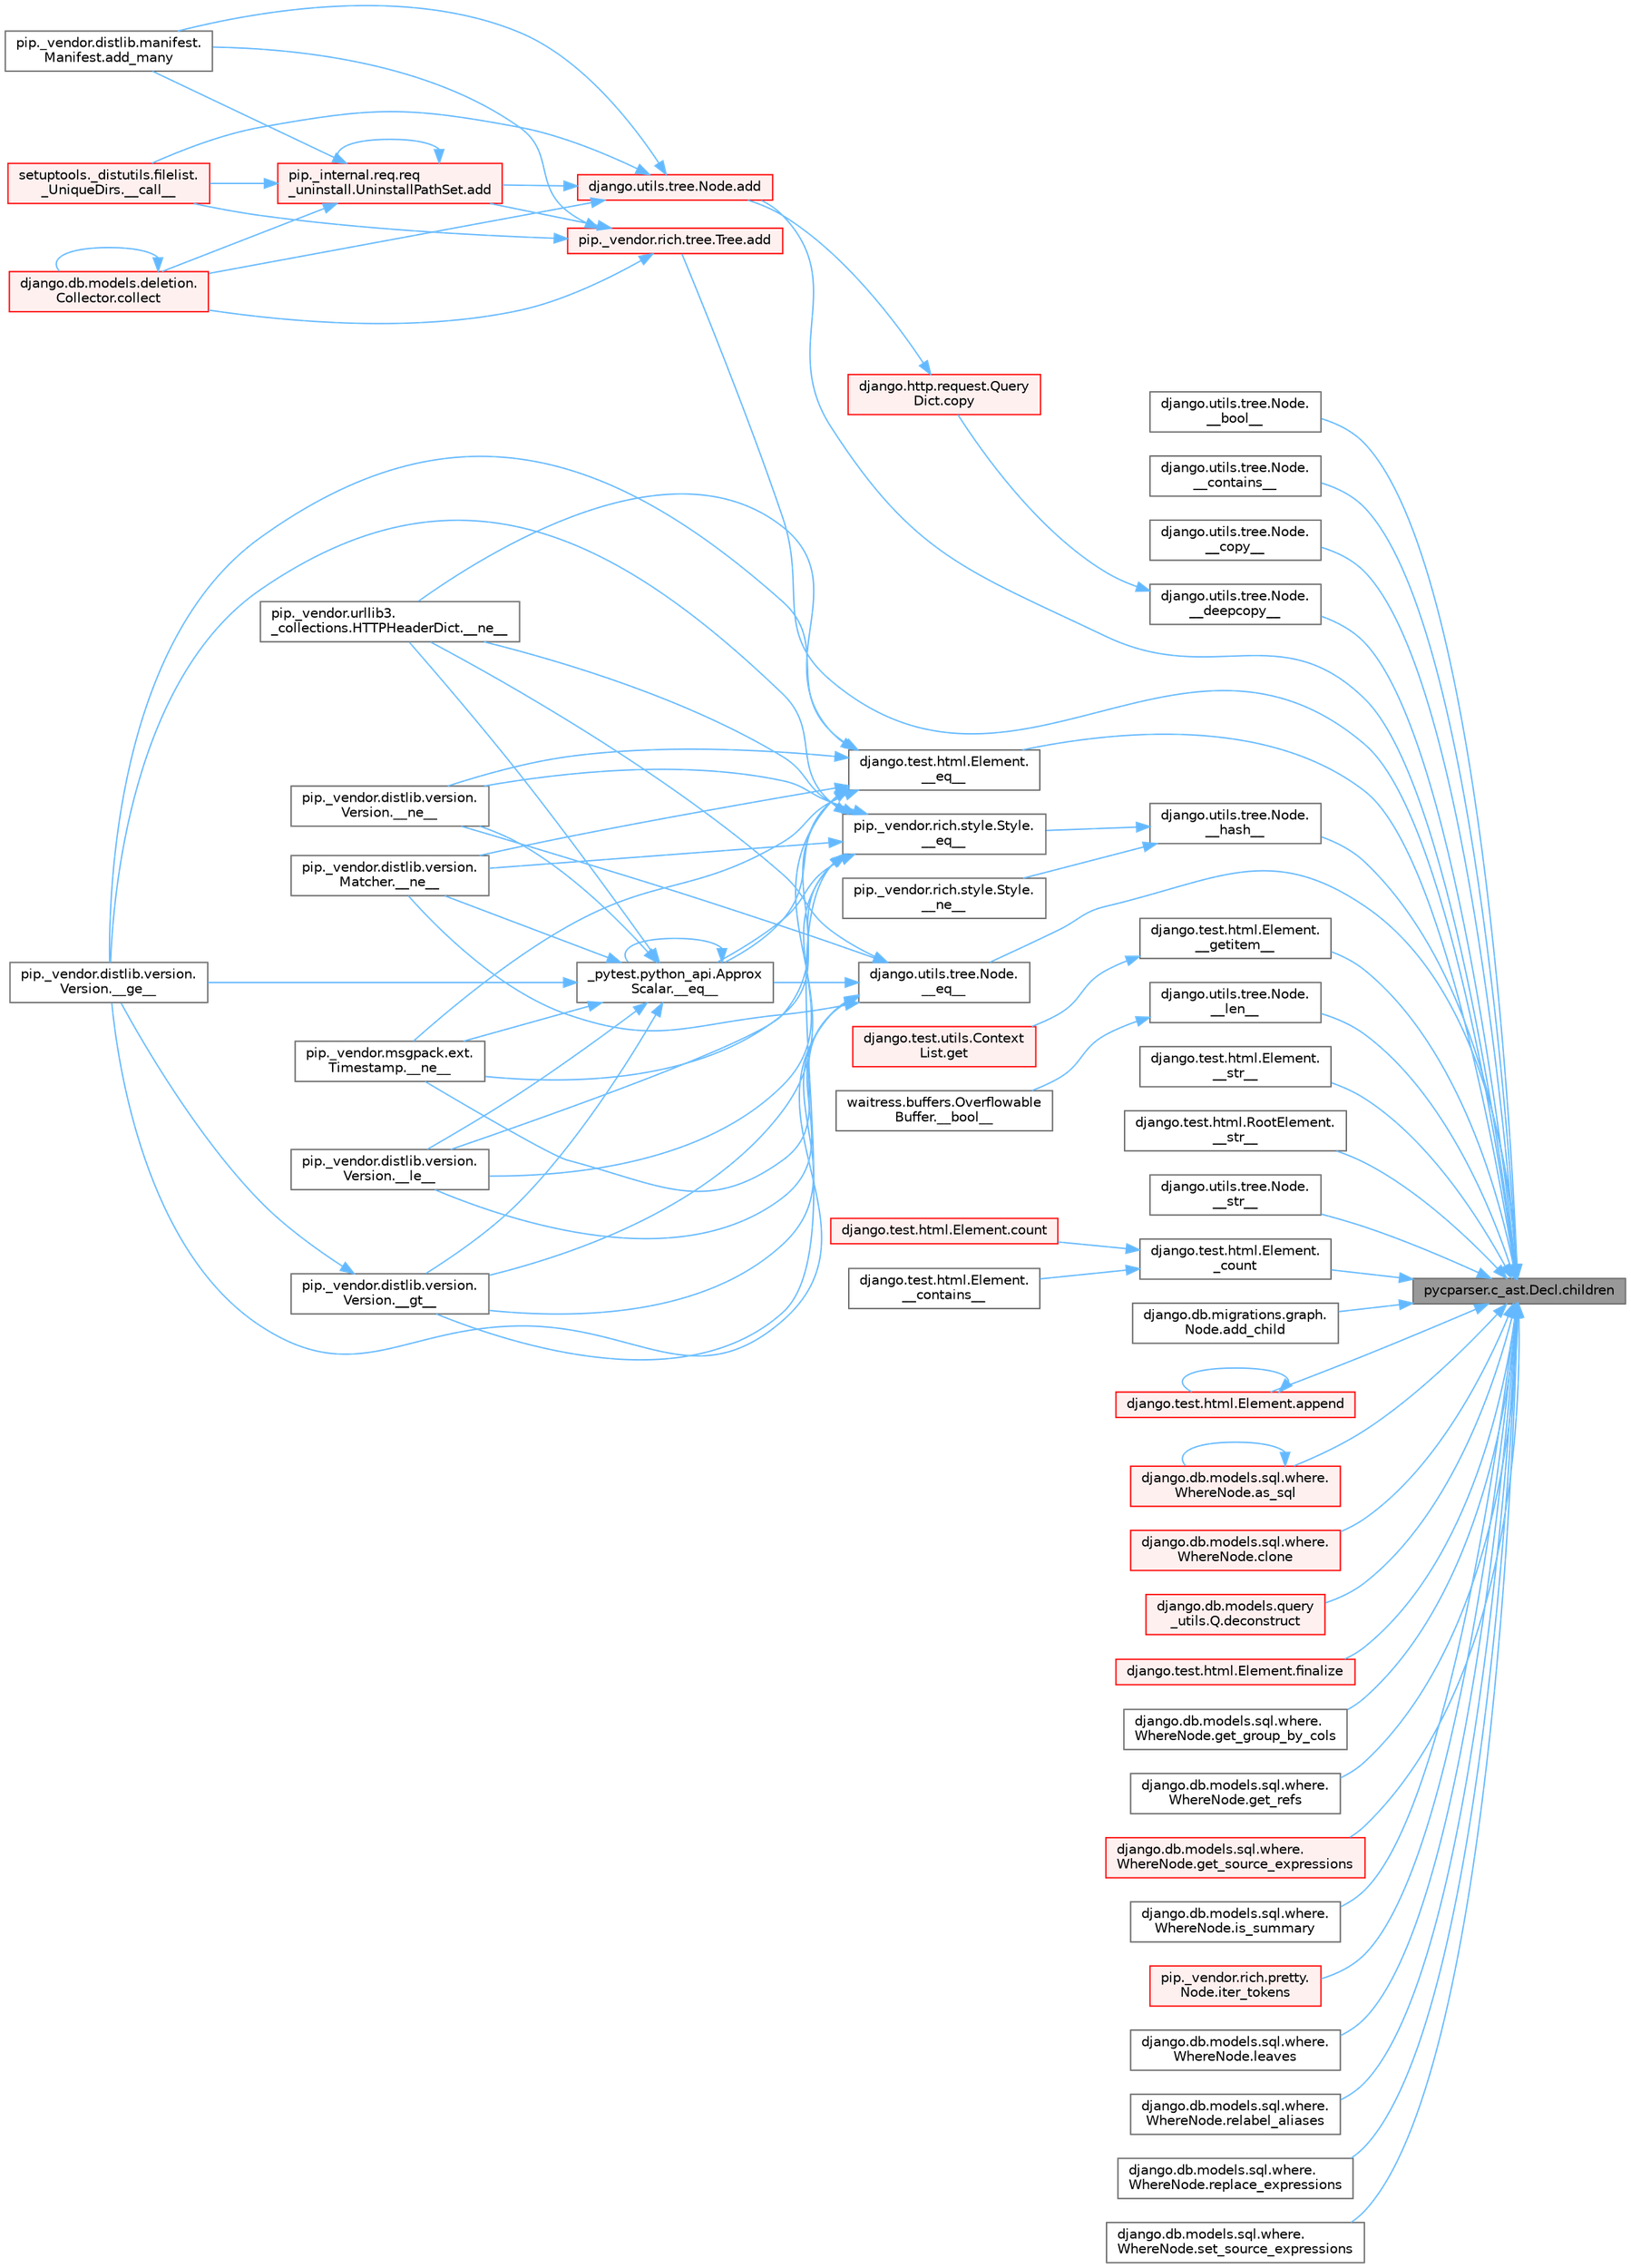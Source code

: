 digraph "pycparser.c_ast.Decl.children"
{
 // LATEX_PDF_SIZE
  bgcolor="transparent";
  edge [fontname=Helvetica,fontsize=10,labelfontname=Helvetica,labelfontsize=10];
  node [fontname=Helvetica,fontsize=10,shape=box,height=0.2,width=0.4];
  rankdir="RL";
  Node1 [id="Node000001",label="pycparser.c_ast.Decl.children",height=0.2,width=0.4,color="gray40", fillcolor="grey60", style="filled", fontcolor="black",tooltip=" "];
  Node1 -> Node2 [id="edge1_Node000001_Node000002",dir="back",color="steelblue1",style="solid",tooltip=" "];
  Node2 [id="Node000002",label="django.utils.tree.Node.\l__bool__",height=0.2,width=0.4,color="grey40", fillcolor="white", style="filled",URL="$classdjango_1_1utils_1_1tree_1_1_node.html#a70a56e9492f929d850eebc44de75e25c",tooltip=" "];
  Node1 -> Node3 [id="edge2_Node000001_Node000003",dir="back",color="steelblue1",style="solid",tooltip=" "];
  Node3 [id="Node000003",label="django.utils.tree.Node.\l__contains__",height=0.2,width=0.4,color="grey40", fillcolor="white", style="filled",URL="$classdjango_1_1utils_1_1tree_1_1_node.html#ab55c47b46f14e5fde108b1c3cf95d93a",tooltip=" "];
  Node1 -> Node4 [id="edge3_Node000001_Node000004",dir="back",color="steelblue1",style="solid",tooltip=" "];
  Node4 [id="Node000004",label="django.utils.tree.Node.\l__copy__",height=0.2,width=0.4,color="grey40", fillcolor="white", style="filled",URL="$classdjango_1_1utils_1_1tree_1_1_node.html#abae878f6b4500b8b241c23d8fac46e63",tooltip=" "];
  Node1 -> Node5 [id="edge4_Node000001_Node000005",dir="back",color="steelblue1",style="solid",tooltip=" "];
  Node5 [id="Node000005",label="django.utils.tree.Node.\l__deepcopy__",height=0.2,width=0.4,color="grey40", fillcolor="white", style="filled",URL="$classdjango_1_1utils_1_1tree_1_1_node.html#a38840c46ded3963808edbeec90765d6b",tooltip=" "];
  Node5 -> Node6 [id="edge5_Node000005_Node000006",dir="back",color="steelblue1",style="solid",tooltip=" "];
  Node6 [id="Node000006",label="django.http.request.Query\lDict.copy",height=0.2,width=0.4,color="red", fillcolor="#FFF0F0", style="filled",URL="$classdjango_1_1http_1_1request_1_1_query_dict.html#ada9e4956e62868c5587b9ffde7b358b5",tooltip=" "];
  Node6 -> Node167 [id="edge6_Node000006_Node000167",dir="back",color="steelblue1",style="solid",tooltip=" "];
  Node167 [id="Node000167",label="django.utils.tree.Node.add",height=0.2,width=0.4,color="red", fillcolor="#FFF0F0", style="filled",URL="$classdjango_1_1utils_1_1tree_1_1_node.html#a2c883d105b5c9cfd32bff72c7469f18c",tooltip=" "];
  Node167 -> Node168 [id="edge7_Node000167_Node000168",dir="back",color="steelblue1",style="solid",tooltip=" "];
  Node168 [id="Node000168",label="setuptools._distutils.filelist.\l_UniqueDirs.__call__",height=0.2,width=0.4,color="red", fillcolor="#FFF0F0", style="filled",URL="$classsetuptools_1_1__distutils_1_1filelist_1_1___unique_dirs.html#ae93f93be227a359a5acb33f43588be38",tooltip=" "];
  Node167 -> Node169 [id="edge8_Node000167_Node000169",dir="back",color="steelblue1",style="solid",tooltip=" "];
  Node169 [id="Node000169",label="pip._internal.req.req\l_uninstall.UninstallPathSet.add",height=0.2,width=0.4,color="red", fillcolor="#FFF0F0", style="filled",URL="$classpip_1_1__internal_1_1req_1_1req__uninstall_1_1_uninstall_path_set.html#ad34a919f45b9c89e6b0d59ec0d24ba4c",tooltip=" "];
  Node169 -> Node168 [id="edge9_Node000169_Node000168",dir="back",color="steelblue1",style="solid",tooltip=" "];
  Node169 -> Node169 [id="edge10_Node000169_Node000169",dir="back",color="steelblue1",style="solid",tooltip=" "];
  Node169 -> Node170 [id="edge11_Node000169_Node000170",dir="back",color="steelblue1",style="solid",tooltip=" "];
  Node170 [id="Node000170",label="pip._vendor.distlib.manifest.\lManifest.add_many",height=0.2,width=0.4,color="grey40", fillcolor="white", style="filled",URL="$classpip_1_1__vendor_1_1distlib_1_1manifest_1_1_manifest.html#aedd3a1430fdbbc656b0c203b798ad944",tooltip=" "];
  Node169 -> Node172 [id="edge12_Node000169_Node000172",dir="back",color="steelblue1",style="solid",tooltip=" "];
  Node172 [id="Node000172",label="django.db.models.deletion.\lCollector.collect",height=0.2,width=0.4,color="red", fillcolor="#FFF0F0", style="filled",URL="$classdjango_1_1db_1_1models_1_1deletion_1_1_collector.html#ae6d2a061dcb129755a51ced6ab45edad",tooltip=" "];
  Node172 -> Node172 [id="edge13_Node000172_Node000172",dir="back",color="steelblue1",style="solid",tooltip=" "];
  Node167 -> Node170 [id="edge14_Node000167_Node000170",dir="back",color="steelblue1",style="solid",tooltip=" "];
  Node167 -> Node172 [id="edge15_Node000167_Node000172",dir="back",color="steelblue1",style="solid",tooltip=" "];
  Node1 -> Node961 [id="edge16_Node000001_Node000961",dir="back",color="steelblue1",style="solid",tooltip=" "];
  Node961 [id="Node000961",label="django.test.html.Element.\l__eq__",height=0.2,width=0.4,color="grey40", fillcolor="white", style="filled",URL="$classdjango_1_1test_1_1html_1_1_element.html#a287e83f2ae4a6f13b9e00d7b70ee5d47",tooltip=" "];
  Node961 -> Node81 [id="edge17_Node000961_Node000081",dir="back",color="steelblue1",style="solid",tooltip=" "];
  Node81 [id="Node000081",label="_pytest.python_api.Approx\lScalar.__eq__",height=0.2,width=0.4,color="grey40", fillcolor="white", style="filled",URL="$class__pytest_1_1python__api_1_1_approx_scalar.html#af4601ee4ca7409927f88c83ebfc3d923",tooltip=" "];
  Node81 -> Node81 [id="edge18_Node000081_Node000081",dir="back",color="steelblue1",style="solid",tooltip=" "];
  Node81 -> Node82 [id="edge19_Node000081_Node000082",dir="back",color="steelblue1",style="solid",tooltip=" "];
  Node82 [id="Node000082",label="pip._vendor.distlib.version.\lVersion.__ge__",height=0.2,width=0.4,color="grey40", fillcolor="white", style="filled",URL="$classpip_1_1__vendor_1_1distlib_1_1version_1_1_version.html#aa6b7b889cebc687ddb5ed9040d01b1ec",tooltip=" "];
  Node81 -> Node83 [id="edge20_Node000081_Node000083",dir="back",color="steelblue1",style="solid",tooltip=" "];
  Node83 [id="Node000083",label="pip._vendor.distlib.version.\lVersion.__gt__",height=0.2,width=0.4,color="grey40", fillcolor="white", style="filled",URL="$classpip_1_1__vendor_1_1distlib_1_1version_1_1_version.html#a51cf0c8da1bb6829173ff6861b10cb5f",tooltip=" "];
  Node83 -> Node82 [id="edge21_Node000083_Node000082",dir="back",color="steelblue1",style="solid",tooltip=" "];
  Node81 -> Node84 [id="edge22_Node000081_Node000084",dir="back",color="steelblue1",style="solid",tooltip=" "];
  Node84 [id="Node000084",label="pip._vendor.distlib.version.\lVersion.__le__",height=0.2,width=0.4,color="grey40", fillcolor="white", style="filled",URL="$classpip_1_1__vendor_1_1distlib_1_1version_1_1_version.html#ae5e2c5d9b76377e286fcf92a382cbb8b",tooltip=" "];
  Node81 -> Node85 [id="edge23_Node000081_Node000085",dir="back",color="steelblue1",style="solid",tooltip=" "];
  Node85 [id="Node000085",label="pip._vendor.distlib.version.\lMatcher.__ne__",height=0.2,width=0.4,color="grey40", fillcolor="white", style="filled",URL="$classpip_1_1__vendor_1_1distlib_1_1version_1_1_matcher.html#a24f8f8a4686bff3018fee5d22f4e02f1",tooltip=" "];
  Node81 -> Node86 [id="edge24_Node000081_Node000086",dir="back",color="steelblue1",style="solid",tooltip=" "];
  Node86 [id="Node000086",label="pip._vendor.distlib.version.\lVersion.__ne__",height=0.2,width=0.4,color="grey40", fillcolor="white", style="filled",URL="$classpip_1_1__vendor_1_1distlib_1_1version_1_1_version.html#aea3cdf6db007318ab1a2e8d144e2a4a1",tooltip=" "];
  Node81 -> Node87 [id="edge25_Node000081_Node000087",dir="back",color="steelblue1",style="solid",tooltip=" "];
  Node87 [id="Node000087",label="pip._vendor.msgpack.ext.\lTimestamp.__ne__",height=0.2,width=0.4,color="grey40", fillcolor="white", style="filled",URL="$classpip_1_1__vendor_1_1msgpack_1_1ext_1_1_timestamp.html#ac38b8cada8075f7a1133b06bc99b2317",tooltip=" "];
  Node81 -> Node88 [id="edge26_Node000081_Node000088",dir="back",color="steelblue1",style="solid",tooltip=" "];
  Node88 [id="Node000088",label="pip._vendor.urllib3.\l_collections.HTTPHeaderDict.__ne__",height=0.2,width=0.4,color="grey40", fillcolor="white", style="filled",URL="$classpip_1_1__vendor_1_1urllib3_1_1__collections_1_1_h_t_t_p_header_dict.html#aa7766a9499d33160a1258e140e35a806",tooltip=" "];
  Node961 -> Node82 [id="edge27_Node000961_Node000082",dir="back",color="steelblue1",style="solid",tooltip=" "];
  Node961 -> Node83 [id="edge28_Node000961_Node000083",dir="back",color="steelblue1",style="solid",tooltip=" "];
  Node961 -> Node84 [id="edge29_Node000961_Node000084",dir="back",color="steelblue1",style="solid",tooltip=" "];
  Node961 -> Node85 [id="edge30_Node000961_Node000085",dir="back",color="steelblue1",style="solid",tooltip=" "];
  Node961 -> Node86 [id="edge31_Node000961_Node000086",dir="back",color="steelblue1",style="solid",tooltip=" "];
  Node961 -> Node87 [id="edge32_Node000961_Node000087",dir="back",color="steelblue1",style="solid",tooltip=" "];
  Node961 -> Node88 [id="edge33_Node000961_Node000088",dir="back",color="steelblue1",style="solid",tooltip=" "];
  Node1 -> Node1190 [id="edge34_Node000001_Node001190",dir="back",color="steelblue1",style="solid",tooltip=" "];
  Node1190 [id="Node001190",label="django.utils.tree.Node.\l__eq__",height=0.2,width=0.4,color="grey40", fillcolor="white", style="filled",URL="$classdjango_1_1utils_1_1tree_1_1_node.html#a0004316d098c61c046aef21dece2cce8",tooltip=" "];
  Node1190 -> Node81 [id="edge35_Node001190_Node000081",dir="back",color="steelblue1",style="solid",tooltip=" "];
  Node1190 -> Node82 [id="edge36_Node001190_Node000082",dir="back",color="steelblue1",style="solid",tooltip=" "];
  Node1190 -> Node83 [id="edge37_Node001190_Node000083",dir="back",color="steelblue1",style="solid",tooltip=" "];
  Node1190 -> Node84 [id="edge38_Node001190_Node000084",dir="back",color="steelblue1",style="solid",tooltip=" "];
  Node1190 -> Node85 [id="edge39_Node001190_Node000085",dir="back",color="steelblue1",style="solid",tooltip=" "];
  Node1190 -> Node86 [id="edge40_Node001190_Node000086",dir="back",color="steelblue1",style="solid",tooltip=" "];
  Node1190 -> Node87 [id="edge41_Node001190_Node000087",dir="back",color="steelblue1",style="solid",tooltip=" "];
  Node1190 -> Node88 [id="edge42_Node001190_Node000088",dir="back",color="steelblue1",style="solid",tooltip=" "];
  Node1 -> Node1191 [id="edge43_Node000001_Node001191",dir="back",color="steelblue1",style="solid",tooltip=" "];
  Node1191 [id="Node001191",label="django.test.html.Element.\l__getitem__",height=0.2,width=0.4,color="grey40", fillcolor="white", style="filled",URL="$classdjango_1_1test_1_1html_1_1_element.html#a50df5974a8fa0b0bdc93fdbeb2db7a49",tooltip=" "];
  Node1191 -> Node18 [id="edge44_Node001191_Node000018",dir="back",color="steelblue1",style="solid",tooltip=" "];
  Node18 [id="Node000018",label="django.test.utils.Context\lList.get",height=0.2,width=0.4,color="red", fillcolor="#FFF0F0", style="filled",URL="$classdjango_1_1test_1_1utils_1_1_context_list.html#a1797663a8ac92f44dcb9ad281a896842",tooltip=" "];
  Node1 -> Node1192 [id="edge45_Node000001_Node001192",dir="back",color="steelblue1",style="solid",tooltip=" "];
  Node1192 [id="Node001192",label="django.utils.tree.Node.\l__hash__",height=0.2,width=0.4,color="grey40", fillcolor="white", style="filled",URL="$classdjango_1_1utils_1_1tree_1_1_node.html#ad90478bdeb4e4284385a20cb629f5b9c",tooltip=" "];
  Node1192 -> Node91 [id="edge46_Node001192_Node000091",dir="back",color="steelblue1",style="solid",tooltip=" "];
  Node91 [id="Node000091",label="pip._vendor.rich.style.Style.\l__eq__",height=0.2,width=0.4,color="grey40", fillcolor="white", style="filled",URL="$classpip_1_1__vendor_1_1rich_1_1style_1_1_style.html#aa1040cd22d3171dc8ac3f0ce31653284",tooltip=" "];
  Node91 -> Node81 [id="edge47_Node000091_Node000081",dir="back",color="steelblue1",style="solid",tooltip=" "];
  Node91 -> Node82 [id="edge48_Node000091_Node000082",dir="back",color="steelblue1",style="solid",tooltip=" "];
  Node91 -> Node83 [id="edge49_Node000091_Node000083",dir="back",color="steelblue1",style="solid",tooltip=" "];
  Node91 -> Node84 [id="edge50_Node000091_Node000084",dir="back",color="steelblue1",style="solid",tooltip=" "];
  Node91 -> Node85 [id="edge51_Node000091_Node000085",dir="back",color="steelblue1",style="solid",tooltip=" "];
  Node91 -> Node86 [id="edge52_Node000091_Node000086",dir="back",color="steelblue1",style="solid",tooltip=" "];
  Node91 -> Node87 [id="edge53_Node000091_Node000087",dir="back",color="steelblue1",style="solid",tooltip=" "];
  Node91 -> Node88 [id="edge54_Node000091_Node000088",dir="back",color="steelblue1",style="solid",tooltip=" "];
  Node1192 -> Node92 [id="edge55_Node001192_Node000092",dir="back",color="steelblue1",style="solid",tooltip=" "];
  Node92 [id="Node000092",label="pip._vendor.rich.style.Style.\l__ne__",height=0.2,width=0.4,color="grey40", fillcolor="white", style="filled",URL="$classpip_1_1__vendor_1_1rich_1_1style_1_1_style.html#a97595d869459e2d619505c87c0b9fe81",tooltip=" "];
  Node1 -> Node1193 [id="edge56_Node000001_Node001193",dir="back",color="steelblue1",style="solid",tooltip=" "];
  Node1193 [id="Node001193",label="django.utils.tree.Node.\l__len__",height=0.2,width=0.4,color="grey40", fillcolor="white", style="filled",URL="$classdjango_1_1utils_1_1tree_1_1_node.html#adfb069350f968cc822337df8dd3972cd",tooltip=" "];
  Node1193 -> Node119 [id="edge57_Node001193_Node000119",dir="back",color="steelblue1",style="solid",tooltip=" "];
  Node119 [id="Node000119",label="waitress.buffers.Overflowable\lBuffer.__bool__",height=0.2,width=0.4,color="grey40", fillcolor="white", style="filled",URL="$classwaitress_1_1buffers_1_1_overflowable_buffer.html#afb6d9eccdeea0e50b91f9281878e017a",tooltip=" "];
  Node1 -> Node1017 [id="edge58_Node000001_Node001017",dir="back",color="steelblue1",style="solid",tooltip=" "];
  Node1017 [id="Node001017",label="django.test.html.Element.\l__str__",height=0.2,width=0.4,color="grey40", fillcolor="white", style="filled",URL="$classdjango_1_1test_1_1html_1_1_element.html#a64d65b77132b5ae721ff0862e0440d38",tooltip=" "];
  Node1 -> Node1194 [id="edge59_Node000001_Node001194",dir="back",color="steelblue1",style="solid",tooltip=" "];
  Node1194 [id="Node001194",label="django.test.html.RootElement.\l__str__",height=0.2,width=0.4,color="grey40", fillcolor="white", style="filled",URL="$classdjango_1_1test_1_1html_1_1_root_element.html#a0a23f27acaaafe4eec2628245fbfd399",tooltip=" "];
  Node1 -> Node1195 [id="edge60_Node000001_Node001195",dir="back",color="steelblue1",style="solid",tooltip=" "];
  Node1195 [id="Node001195",label="django.utils.tree.Node.\l__str__",height=0.2,width=0.4,color="grey40", fillcolor="white", style="filled",URL="$classdjango_1_1utils_1_1tree_1_1_node.html#af5edff9bf0b3238652c57425e2eda469",tooltip=" "];
  Node1 -> Node1196 [id="edge61_Node000001_Node001196",dir="back",color="steelblue1",style="solid",tooltip=" "];
  Node1196 [id="Node001196",label="django.test.html.Element.\l_count",height=0.2,width=0.4,color="grey40", fillcolor="white", style="filled",URL="$classdjango_1_1test_1_1html_1_1_element.html#a41931b250e40c64a492d92a08ecda738",tooltip=" "];
  Node1196 -> Node1197 [id="edge62_Node001196_Node001197",dir="back",color="steelblue1",style="solid",tooltip=" "];
  Node1197 [id="Node001197",label="django.test.html.Element.\l__contains__",height=0.2,width=0.4,color="grey40", fillcolor="white", style="filled",URL="$classdjango_1_1test_1_1html_1_1_element.html#a227aa6f6e0a822f619c2187f566e9e01",tooltip=" "];
  Node1196 -> Node1198 [id="edge63_Node001196_Node001198",dir="back",color="steelblue1",style="solid",tooltip=" "];
  Node1198 [id="Node001198",label="django.test.html.Element.count",height=0.2,width=0.4,color="red", fillcolor="#FFF0F0", style="filled",URL="$classdjango_1_1test_1_1html_1_1_element.html#a4ec3c5c3429fb44a2715de6f0fab7864",tooltip=" "];
  Node1 -> Node167 [id="edge64_Node000001_Node000167",dir="back",color="steelblue1",style="solid",tooltip=" "];
  Node1 -> Node1212 [id="edge65_Node000001_Node001212",dir="back",color="steelblue1",style="solid",tooltip=" "];
  Node1212 [id="Node001212",label="pip._vendor.rich.tree.Tree.add",height=0.2,width=0.4,color="red", fillcolor="#FFF0F0", style="filled",URL="$classpip_1_1__vendor_1_1rich_1_1tree_1_1_tree.html#a0ce550864757b1ee2756237b6e754aae",tooltip=" "];
  Node1212 -> Node168 [id="edge66_Node001212_Node000168",dir="back",color="steelblue1",style="solid",tooltip=" "];
  Node1212 -> Node169 [id="edge67_Node001212_Node000169",dir="back",color="steelblue1",style="solid",tooltip=" "];
  Node1212 -> Node170 [id="edge68_Node001212_Node000170",dir="back",color="steelblue1",style="solid",tooltip=" "];
  Node1212 -> Node172 [id="edge69_Node001212_Node000172",dir="back",color="steelblue1",style="solid",tooltip=" "];
  Node1 -> Node1213 [id="edge70_Node000001_Node001213",dir="back",color="steelblue1",style="solid",tooltip=" "];
  Node1213 [id="Node001213",label="django.db.migrations.graph.\lNode.add_child",height=0.2,width=0.4,color="grey40", fillcolor="white", style="filled",URL="$classdjango_1_1db_1_1migrations_1_1graph_1_1_node.html#ab19fb2c4c58dbfa6d5223c59d5cad529",tooltip=" "];
  Node1 -> Node1214 [id="edge71_Node000001_Node001214",dir="back",color="steelblue1",style="solid",tooltip=" "];
  Node1214 [id="Node001214",label="django.test.html.Element.append",height=0.2,width=0.4,color="red", fillcolor="#FFF0F0", style="filled",URL="$classdjango_1_1test_1_1html_1_1_element.html#a777b8a687c36ca1eae49eabec1963e0c",tooltip=" "];
  Node1214 -> Node1214 [id="edge72_Node001214_Node001214",dir="back",color="steelblue1",style="solid",tooltip=" "];
  Node1 -> Node1215 [id="edge73_Node000001_Node001215",dir="back",color="steelblue1",style="solid",tooltip=" "];
  Node1215 [id="Node001215",label="django.db.models.sql.where.\lWhereNode.as_sql",height=0.2,width=0.4,color="red", fillcolor="#FFF0F0", style="filled",URL="$classdjango_1_1db_1_1models_1_1sql_1_1where_1_1_where_node.html#aea3cf4a913c71f0c181e6e81b819b590",tooltip=" "];
  Node1215 -> Node1215 [id="edge74_Node001215_Node001215",dir="back",color="steelblue1",style="solid",tooltip=" "];
  Node1 -> Node300 [id="edge75_Node000001_Node000300",dir="back",color="steelblue1",style="solid",tooltip=" "];
  Node300 [id="Node000300",label="django.db.models.sql.where.\lWhereNode.clone",height=0.2,width=0.4,color="red", fillcolor="#FFF0F0", style="filled",URL="$classdjango_1_1db_1_1models_1_1sql_1_1where_1_1_where_node.html#a0faff63950b774ce4ad391ea1f6b6d2c",tooltip=" "];
  Node1 -> Node1216 [id="edge76_Node000001_Node001216",dir="back",color="steelblue1",style="solid",tooltip=" "];
  Node1216 [id="Node001216",label="django.db.models.query\l_utils.Q.deconstruct",height=0.2,width=0.4,color="red", fillcolor="#FFF0F0", style="filled",URL="$classdjango_1_1db_1_1models_1_1query__utils_1_1_q.html#ac606e6b94b4af8af0edbd144709ff4d9",tooltip=" "];
  Node1 -> Node1217 [id="edge77_Node000001_Node001217",dir="back",color="steelblue1",style="solid",tooltip=" "];
  Node1217 [id="Node001217",label="django.test.html.Element.finalize",height=0.2,width=0.4,color="red", fillcolor="#FFF0F0", style="filled",URL="$classdjango_1_1test_1_1html_1_1_element.html#a43e85666da059388c8c88f8c4728d412",tooltip=" "];
  Node1 -> Node1220 [id="edge78_Node000001_Node001220",dir="back",color="steelblue1",style="solid",tooltip=" "];
  Node1220 [id="Node001220",label="django.db.models.sql.where.\lWhereNode.get_group_by_cols",height=0.2,width=0.4,color="grey40", fillcolor="white", style="filled",URL="$classdjango_1_1db_1_1models_1_1sql_1_1where_1_1_where_node.html#a8a251bb874845d5d826007c1bd01becd",tooltip=" "];
  Node1 -> Node1221 [id="edge79_Node000001_Node001221",dir="back",color="steelblue1",style="solid",tooltip=" "];
  Node1221 [id="Node001221",label="django.db.models.sql.where.\lWhereNode.get_refs",height=0.2,width=0.4,color="grey40", fillcolor="white", style="filled",URL="$classdjango_1_1db_1_1models_1_1sql_1_1where_1_1_where_node.html#a0fca493aedbb4f97cc371002f61705f8",tooltip=" "];
  Node1 -> Node1222 [id="edge80_Node000001_Node001222",dir="back",color="steelblue1",style="solid",tooltip=" "];
  Node1222 [id="Node001222",label="django.db.models.sql.where.\lWhereNode.get_source_expressions",height=0.2,width=0.4,color="red", fillcolor="#FFF0F0", style="filled",URL="$classdjango_1_1db_1_1models_1_1sql_1_1where_1_1_where_node.html#ae3155308ff1faf4914e3e7f0134f49d7",tooltip=" "];
  Node1 -> Node1558 [id="edge81_Node000001_Node001558",dir="back",color="steelblue1",style="solid",tooltip=" "];
  Node1558 [id="Node001558",label="django.db.models.sql.where.\lWhereNode.is_summary",height=0.2,width=0.4,color="grey40", fillcolor="white", style="filled",URL="$classdjango_1_1db_1_1models_1_1sql_1_1where_1_1_where_node.html#a5ccaa2ffb892fb471dcc890c220f2870",tooltip=" "];
  Node1 -> Node1559 [id="edge82_Node000001_Node001559",dir="back",color="steelblue1",style="solid",tooltip=" "];
  Node1559 [id="Node001559",label="pip._vendor.rich.pretty.\lNode.iter_tokens",height=0.2,width=0.4,color="red", fillcolor="#FFF0F0", style="filled",URL="$classpip_1_1__vendor_1_1rich_1_1pretty_1_1_node.html#a0aa14e355c4ac08308ae1a96f9d3ebc2",tooltip=" "];
  Node1 -> Node1562 [id="edge83_Node000001_Node001562",dir="back",color="steelblue1",style="solid",tooltip=" "];
  Node1562 [id="Node001562",label="django.db.models.sql.where.\lWhereNode.leaves",height=0.2,width=0.4,color="grey40", fillcolor="white", style="filled",URL="$classdjango_1_1db_1_1models_1_1sql_1_1where_1_1_where_node.html#a517032e8f6a9c2ab5667dfa7af5e7c78",tooltip=" "];
  Node1 -> Node1563 [id="edge84_Node000001_Node001563",dir="back",color="steelblue1",style="solid",tooltip=" "];
  Node1563 [id="Node001563",label="django.db.models.sql.where.\lWhereNode.relabel_aliases",height=0.2,width=0.4,color="grey40", fillcolor="white", style="filled",URL="$classdjango_1_1db_1_1models_1_1sql_1_1where_1_1_where_node.html#aa711da79e8d50721aac88462d8fd7aa3",tooltip=" "];
  Node1 -> Node339 [id="edge85_Node000001_Node000339",dir="back",color="steelblue1",style="solid",tooltip=" "];
  Node339 [id="Node000339",label="django.db.models.sql.where.\lWhereNode.replace_expressions",height=0.2,width=0.4,color="grey40", fillcolor="white", style="filled",URL="$classdjango_1_1db_1_1models_1_1sql_1_1where_1_1_where_node.html#a1cc3580a7f4a51605b52ae4a9653b3ac",tooltip=" "];
  Node1 -> Node1564 [id="edge86_Node000001_Node001564",dir="back",color="steelblue1",style="solid",tooltip=" "];
  Node1564 [id="Node001564",label="django.db.models.sql.where.\lWhereNode.set_source_expressions",height=0.2,width=0.4,color="grey40", fillcolor="white", style="filled",URL="$classdjango_1_1db_1_1models_1_1sql_1_1where_1_1_where_node.html#a23354972ea3d95bd6c33df045d213ed6",tooltip=" "];
}
